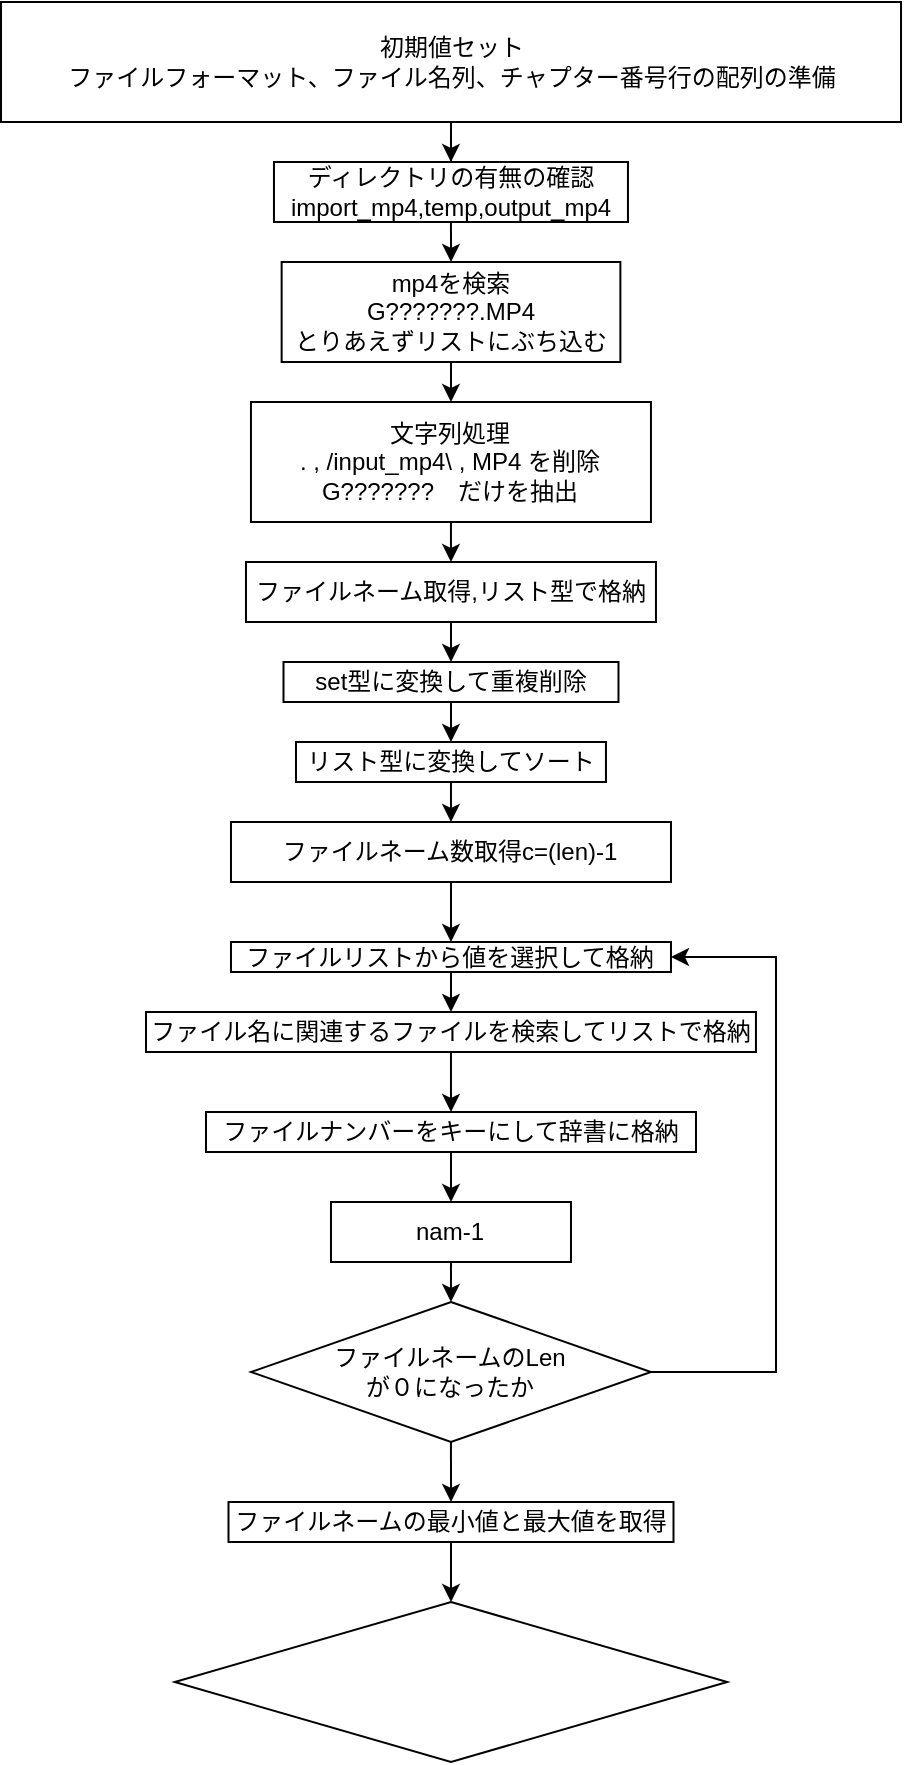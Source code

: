 <mxfile version="20.3.6" type="github">
  <diagram id="8r3MDyM1kwAwDi2U2UVU" name="ページ1">
    <mxGraphModel dx="813" dy="449" grid="1" gridSize="10" guides="1" tooltips="1" connect="1" arrows="1" fold="1" page="1" pageScale="1" pageWidth="827" pageHeight="1169" math="0" shadow="0">
      <root>
        <mxCell id="0" />
        <mxCell id="1" parent="0" />
        <mxCell id="zPuEqAGHxckhulcQ-oqS-2" style="edgeStyle=orthogonalEdgeStyle;rounded=0;orthogonalLoop=1;jettySize=auto;html=1;entryX=0.5;entryY=0;entryDx=0;entryDy=0;" parent="1" source="SfvRl2KFgdxx55vroDqR-1" target="zPuEqAGHxckhulcQ-oqS-1" edge="1">
          <mxGeometry relative="1" as="geometry" />
        </mxCell>
        <mxCell id="SfvRl2KFgdxx55vroDqR-1" value="&lt;font style=&quot;vertical-align: inherit;&quot;&gt;&lt;font style=&quot;vertical-align: inherit;&quot;&gt;&lt;font style=&quot;vertical-align: inherit;&quot;&gt;&lt;font style=&quot;vertical-align: inherit;&quot;&gt;初期値セット&lt;/font&gt;&lt;/font&gt;&lt;/font&gt;&lt;/font&gt;&lt;br&gt;&lt;font style=&quot;vertical-align: inherit;&quot;&gt;&lt;font style=&quot;vertical-align: inherit;&quot;&gt;&lt;font style=&quot;vertical-align: inherit;&quot;&gt;&lt;font style=&quot;vertical-align: inherit;&quot;&gt;ファイルフォーマット、ファイル名列、チャプター番号行の配列の準備&lt;/font&gt;&lt;/font&gt;&lt;/font&gt;&lt;/font&gt;" style="rounded=0;whiteSpace=wrap;html=1;" parent="1" vertex="1">
          <mxGeometry x="182.51" y="10" width="450" height="60" as="geometry" />
        </mxCell>
        <mxCell id="zPuEqAGHxckhulcQ-oqS-4" style="edgeStyle=orthogonalEdgeStyle;rounded=0;orthogonalLoop=1;jettySize=auto;html=1;exitX=0.5;exitY=1;exitDx=0;exitDy=0;entryX=0.5;entryY=0;entryDx=0;entryDy=0;" parent="1" source="zPuEqAGHxckhulcQ-oqS-1" target="zPuEqAGHxckhulcQ-oqS-3" edge="1">
          <mxGeometry relative="1" as="geometry" />
        </mxCell>
        <mxCell id="zPuEqAGHxckhulcQ-oqS-1" value="&lt;font style=&quot;vertical-align: inherit;&quot;&gt;&lt;font style=&quot;vertical-align: inherit;&quot;&gt;ディレクトリの有無の確認&lt;br&gt;import_mp4,temp,output_mp4&lt;br&gt;&lt;/font&gt;&lt;/font&gt;" style="rounded=0;whiteSpace=wrap;html=1;" parent="1" vertex="1">
          <mxGeometry x="318.98" y="90" width="177" height="30" as="geometry" />
        </mxCell>
        <mxCell id="kFoIqhW_3JWQ6W0zrUI6-29" style="edgeStyle=orthogonalEdgeStyle;rounded=0;orthogonalLoop=1;jettySize=auto;html=1;exitX=0.5;exitY=1;exitDx=0;exitDy=0;entryX=0.5;entryY=0;entryDx=0;entryDy=0;" edge="1" parent="1" source="zPuEqAGHxckhulcQ-oqS-3" target="zPuEqAGHxckhulcQ-oqS-5">
          <mxGeometry relative="1" as="geometry" />
        </mxCell>
        <mxCell id="zPuEqAGHxckhulcQ-oqS-3" value="mp4を検索&lt;br&gt;G???????.MP4&lt;br&gt;とりあえずリストにぶち込む" style="rounded=0;whiteSpace=wrap;html=1;" parent="1" vertex="1">
          <mxGeometry x="322.82" y="140" width="169.37" height="50" as="geometry" />
        </mxCell>
        <mxCell id="kFoIqhW_3JWQ6W0zrUI6-27" style="edgeStyle=orthogonalEdgeStyle;rounded=0;orthogonalLoop=1;jettySize=auto;html=1;exitX=0.5;exitY=1;exitDx=0;exitDy=0;entryX=0.5;entryY=0;entryDx=0;entryDy=0;" edge="1" parent="1" source="zPuEqAGHxckhulcQ-oqS-5" target="zPuEqAGHxckhulcQ-oqS-10">
          <mxGeometry relative="1" as="geometry" />
        </mxCell>
        <mxCell id="zPuEqAGHxckhulcQ-oqS-5" value="文字列処理&lt;br&gt;. ,&amp;nbsp;/input_mp4\\ , MP4 を削除&lt;br&gt;G???????　だけを抽出" style="rounded=0;whiteSpace=wrap;html=1;" parent="1" vertex="1">
          <mxGeometry x="307.48" y="210" width="200" height="60" as="geometry" />
        </mxCell>
        <mxCell id="kFoIqhW_3JWQ6W0zrUI6-28" style="edgeStyle=orthogonalEdgeStyle;rounded=0;orthogonalLoop=1;jettySize=auto;html=1;exitX=0.5;exitY=1;exitDx=0;exitDy=0;entryX=0.5;entryY=0;entryDx=0;entryDy=0;" edge="1" parent="1" source="zPuEqAGHxckhulcQ-oqS-10" target="kFoIqhW_3JWQ6W0zrUI6-2">
          <mxGeometry relative="1" as="geometry">
            <Array as="points">
              <mxPoint x="407" y="340" />
            </Array>
          </mxGeometry>
        </mxCell>
        <mxCell id="zPuEqAGHxckhulcQ-oqS-10" value="ファイルネーム取得,リスト型で格納&lt;br&gt;" style="rounded=0;whiteSpace=wrap;html=1;" parent="1" vertex="1">
          <mxGeometry x="304.99" y="290" width="204.99" height="30" as="geometry" />
        </mxCell>
        <mxCell id="kFoIqhW_3JWQ6W0zrUI6-24" style="edgeStyle=orthogonalEdgeStyle;rounded=0;orthogonalLoop=1;jettySize=auto;html=1;exitX=0.5;exitY=1;exitDx=0;exitDy=0;entryX=0.5;entryY=0;entryDx=0;entryDy=0;" edge="1" parent="1" source="zPuEqAGHxckhulcQ-oqS-13" target="kFoIqhW_3JWQ6W0zrUI6-9">
          <mxGeometry relative="1" as="geometry" />
        </mxCell>
        <mxCell id="zPuEqAGHxckhulcQ-oqS-13" value="ファイル名に関連するファイルを検索してリストで格納" style="rounded=0;whiteSpace=wrap;html=1;" parent="1" vertex="1">
          <mxGeometry x="255" y="515" width="304.98" height="20" as="geometry" />
        </mxCell>
        <mxCell id="kFoIqhW_3JWQ6W0zrUI6-19" style="edgeStyle=orthogonalEdgeStyle;rounded=0;orthogonalLoop=1;jettySize=auto;html=1;exitX=1;exitY=0.5;exitDx=0;exitDy=0;entryX=1;entryY=0.5;entryDx=0;entryDy=0;" edge="1" parent="1" source="zPuEqAGHxckhulcQ-oqS-14" target="kFoIqhW_3JWQ6W0zrUI6-11">
          <mxGeometry relative="1" as="geometry">
            <mxPoint x="530" y="460" as="targetPoint" />
            <Array as="points">
              <mxPoint x="570" y="695" />
              <mxPoint x="570" y="488" />
            </Array>
          </mxGeometry>
        </mxCell>
        <mxCell id="kFoIqhW_3JWQ6W0zrUI6-20" style="edgeStyle=orthogonalEdgeStyle;rounded=0;orthogonalLoop=1;jettySize=auto;html=1;exitX=0.5;exitY=1;exitDx=0;exitDy=0;entryX=0.5;entryY=0;entryDx=0;entryDy=0;" edge="1" parent="1" source="zPuEqAGHxckhulcQ-oqS-14" target="kFoIqhW_3JWQ6W0zrUI6-12">
          <mxGeometry relative="1" as="geometry" />
        </mxCell>
        <mxCell id="zPuEqAGHxckhulcQ-oqS-14" value="ファイルネームのLen&lt;br&gt;が０になったか" style="rhombus;whiteSpace=wrap;html=1;" parent="1" vertex="1">
          <mxGeometry x="307.48" y="660" width="200" height="70" as="geometry" />
        </mxCell>
        <mxCell id="kFoIqhW_3JWQ6W0zrUI6-23" style="edgeStyle=orthogonalEdgeStyle;rounded=0;orthogonalLoop=1;jettySize=auto;html=1;exitX=0.5;exitY=1;exitDx=0;exitDy=0;entryX=0.5;entryY=0;entryDx=0;entryDy=0;" edge="1" parent="1" source="kFoIqhW_3JWQ6W0zrUI6-1" target="kFoIqhW_3JWQ6W0zrUI6-11">
          <mxGeometry relative="1" as="geometry" />
        </mxCell>
        <mxCell id="kFoIqhW_3JWQ6W0zrUI6-1" value="ファイルネーム数取得c=(len)-1" style="rounded=0;whiteSpace=wrap;html=1;" vertex="1" parent="1">
          <mxGeometry x="297.49" y="420" width="220" height="30" as="geometry" />
        </mxCell>
        <mxCell id="kFoIqhW_3JWQ6W0zrUI6-25" style="edgeStyle=orthogonalEdgeStyle;rounded=0;orthogonalLoop=1;jettySize=auto;html=1;exitX=0.5;exitY=1;exitDx=0;exitDy=0;entryX=0.5;entryY=0;entryDx=0;entryDy=0;" edge="1" parent="1" source="kFoIqhW_3JWQ6W0zrUI6-2" target="kFoIqhW_3JWQ6W0zrUI6-3">
          <mxGeometry relative="1" as="geometry" />
        </mxCell>
        <mxCell id="kFoIqhW_3JWQ6W0zrUI6-2" value="set型に変換して重複削除" style="rounded=0;whiteSpace=wrap;html=1;" vertex="1" parent="1">
          <mxGeometry x="323.75" y="340" width="167.49" height="20" as="geometry" />
        </mxCell>
        <mxCell id="kFoIqhW_3JWQ6W0zrUI6-26" style="edgeStyle=orthogonalEdgeStyle;rounded=0;orthogonalLoop=1;jettySize=auto;html=1;exitX=0.5;exitY=1;exitDx=0;exitDy=0;entryX=0.5;entryY=0;entryDx=0;entryDy=0;" edge="1" parent="1" source="kFoIqhW_3JWQ6W0zrUI6-3" target="kFoIqhW_3JWQ6W0zrUI6-1">
          <mxGeometry relative="1" as="geometry" />
        </mxCell>
        <mxCell id="kFoIqhW_3JWQ6W0zrUI6-3" value="リスト型に変換してソート" style="rounded=0;whiteSpace=wrap;html=1;" vertex="1" parent="1">
          <mxGeometry x="329.99" y="380" width="154.99" height="20" as="geometry" />
        </mxCell>
        <mxCell id="kFoIqhW_3JWQ6W0zrUI6-17" style="edgeStyle=orthogonalEdgeStyle;rounded=0;orthogonalLoop=1;jettySize=auto;html=1;exitX=0.5;exitY=1;exitDx=0;exitDy=0;" edge="1" parent="1" source="kFoIqhW_3JWQ6W0zrUI6-9" target="kFoIqhW_3JWQ6W0zrUI6-10">
          <mxGeometry relative="1" as="geometry" />
        </mxCell>
        <mxCell id="kFoIqhW_3JWQ6W0zrUI6-9" value="ファイルナンバーをキーにして辞書に格納" style="rounded=0;whiteSpace=wrap;html=1;" vertex="1" parent="1">
          <mxGeometry x="285" y="565" width="244.99" height="20" as="geometry" />
        </mxCell>
        <mxCell id="kFoIqhW_3JWQ6W0zrUI6-18" style="edgeStyle=orthogonalEdgeStyle;rounded=0;orthogonalLoop=1;jettySize=auto;html=1;exitX=0.5;exitY=1;exitDx=0;exitDy=0;entryX=0.5;entryY=0;entryDx=0;entryDy=0;" edge="1" parent="1" source="kFoIqhW_3JWQ6W0zrUI6-10" target="zPuEqAGHxckhulcQ-oqS-14">
          <mxGeometry relative="1" as="geometry" />
        </mxCell>
        <mxCell id="kFoIqhW_3JWQ6W0zrUI6-10" value="nam-1" style="rounded=0;whiteSpace=wrap;html=1;" vertex="1" parent="1">
          <mxGeometry x="347.49" y="610" width="120" height="30" as="geometry" />
        </mxCell>
        <mxCell id="kFoIqhW_3JWQ6W0zrUI6-15" style="edgeStyle=orthogonalEdgeStyle;rounded=0;orthogonalLoop=1;jettySize=auto;html=1;exitX=0.5;exitY=1;exitDx=0;exitDy=0;entryX=0.5;entryY=0;entryDx=0;entryDy=0;" edge="1" parent="1" source="kFoIqhW_3JWQ6W0zrUI6-11" target="zPuEqAGHxckhulcQ-oqS-13">
          <mxGeometry relative="1" as="geometry" />
        </mxCell>
        <mxCell id="kFoIqhW_3JWQ6W0zrUI6-11" value="ファイルリストから値を選択して格納" style="rounded=0;whiteSpace=wrap;html=1;" vertex="1" parent="1">
          <mxGeometry x="297.49" y="480" width="220" height="15" as="geometry" />
        </mxCell>
        <mxCell id="kFoIqhW_3JWQ6W0zrUI6-22" style="edgeStyle=orthogonalEdgeStyle;rounded=0;orthogonalLoop=1;jettySize=auto;html=1;exitX=0.5;exitY=1;exitDx=0;exitDy=0;entryX=0.5;entryY=0;entryDx=0;entryDy=0;" edge="1" parent="1" source="kFoIqhW_3JWQ6W0zrUI6-12" target="kFoIqhW_3JWQ6W0zrUI6-21">
          <mxGeometry relative="1" as="geometry" />
        </mxCell>
        <mxCell id="kFoIqhW_3JWQ6W0zrUI6-12" value="ファイルネームの最小値と最大値を取得" style="rounded=0;whiteSpace=wrap;html=1;" vertex="1" parent="1">
          <mxGeometry x="296.25" y="760" width="222.5" height="20" as="geometry" />
        </mxCell>
        <mxCell id="kFoIqhW_3JWQ6W0zrUI6-21" value="" style="rhombus;whiteSpace=wrap;html=1;" vertex="1" parent="1">
          <mxGeometry x="269.39" y="810" width="276.22" height="80" as="geometry" />
        </mxCell>
      </root>
    </mxGraphModel>
  </diagram>
</mxfile>
